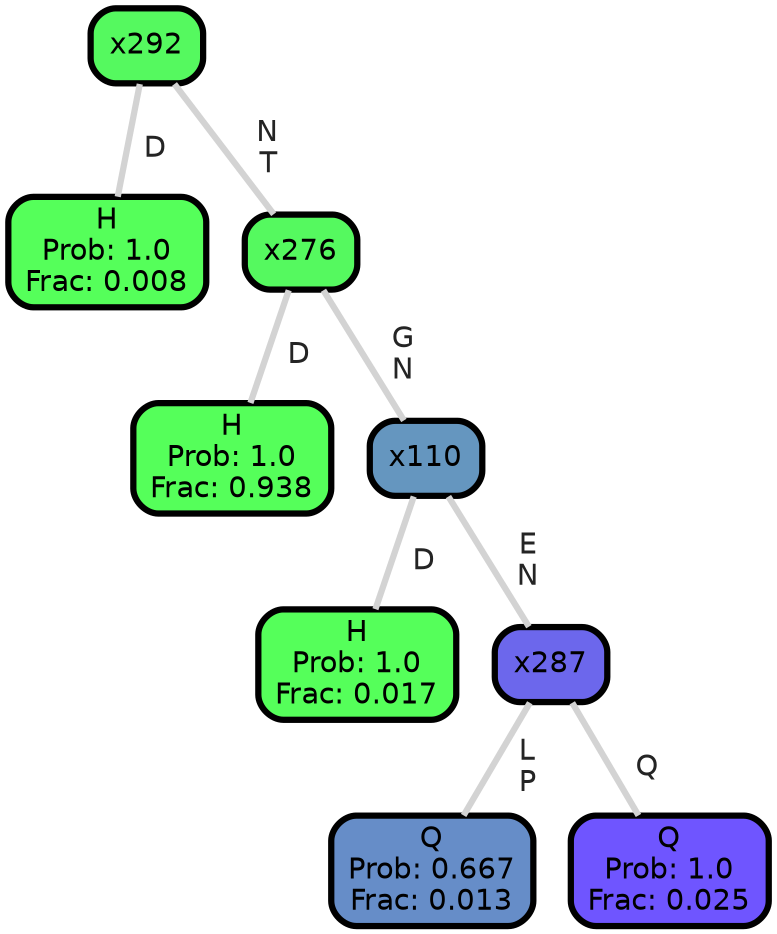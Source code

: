 graph Tree {
node [shape=box, style="filled, rounded",color="black",penwidth="3",fontcolor="black",                 fontname=helvetica] ;
graph [ranksep="0 equally", splines=straight,                 bgcolor=transparent, dpi=200] ;
edge [fontname=helvetica, fontweight=bold,fontcolor=grey14,color=lightgray] ;
0 [label="H
Prob: 1.0
Frac: 0.008", fillcolor="#55ff5a"] ;
1 [label="x292", fillcolor="#55f95f"] ;
2 [label="H
Prob: 1.0
Frac: 0.938", fillcolor="#55ff5a"] ;
3 [label="x276", fillcolor="#55f95f"] ;
4 [label="H
Prob: 1.0
Frac: 0.017", fillcolor="#55ff5a"] ;
5 [label="x110", fillcolor="#6596bf"] ;
6 [label="Q
Prob: 0.667
Frac: 0.013", fillcolor="#668dc8"] ;
7 [label="x287", fillcolor="#6c67ec"] ;
8 [label="Q
Prob: 1.0
Frac: 0.025", fillcolor="#6f55ff"] ;
1 -- 0 [label=" D",penwidth=3] ;
1 -- 3 [label=" N\n T",penwidth=3] ;
3 -- 2 [label=" D",penwidth=3] ;
3 -- 5 [label=" G\n N",penwidth=3] ;
5 -- 4 [label=" D",penwidth=3] ;
5 -- 7 [label=" E\n N",penwidth=3] ;
7 -- 6 [label=" L\n P",penwidth=3] ;
7 -- 8 [label=" Q",penwidth=3] ;
{rank = same;}}